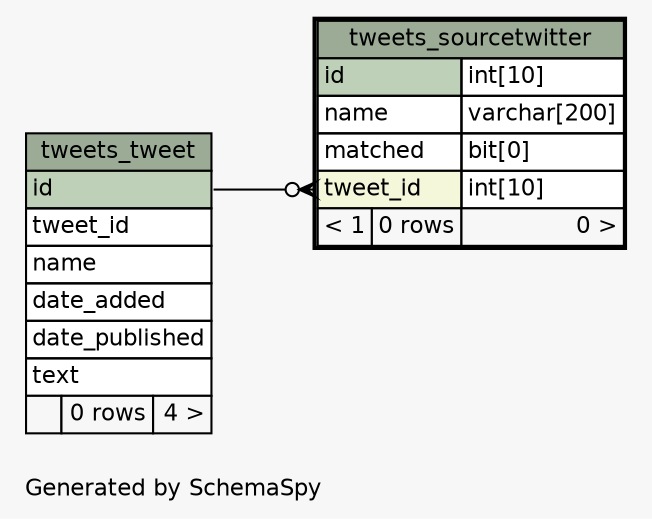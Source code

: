 // dot 2.38.0 on Linux 4.4.0-28-generic
// SchemaSpy rev 590
digraph "oneDegreeRelationshipsDiagram" {
  graph [
    rankdir="RL"
    bgcolor="#f7f7f7"
    label="\nGenerated by SchemaSpy"
    labeljust="l"
    nodesep="0.18"
    ranksep="0.46"
    fontname="Helvetica"
    fontsize="11"
  ];
  node [
    fontname="Helvetica"
    fontsize="11"
    shape="plaintext"
  ];
  edge [
    arrowsize="0.8"
  ];
  "tweets_sourcetwitter":"tweet_id":w -> "tweets_tweet":"id":e [arrowhead=none dir=back arrowtail=crowodot];
  "tweets_sourcetwitter" [
    label=<
    <TABLE BORDER="2" CELLBORDER="1" CELLSPACING="0" BGCOLOR="#ffffff">
      <TR><TD COLSPAN="3" BGCOLOR="#9bab96" ALIGN="CENTER">tweets_sourcetwitter</TD></TR>
      <TR><TD PORT="id" COLSPAN="2" BGCOLOR="#bed1b8" ALIGN="LEFT">id</TD><TD PORT="id.type" ALIGN="LEFT">int[10]</TD></TR>
      <TR><TD PORT="name" COLSPAN="2" ALIGN="LEFT">name</TD><TD PORT="name.type" ALIGN="LEFT">varchar[200]</TD></TR>
      <TR><TD PORT="matched" COLSPAN="2" ALIGN="LEFT">matched</TD><TD PORT="matched.type" ALIGN="LEFT">bit[0]</TD></TR>
      <TR><TD PORT="tweet_id" COLSPAN="2" BGCOLOR="#f4f7da" ALIGN="LEFT">tweet_id</TD><TD PORT="tweet_id.type" ALIGN="LEFT">int[10]</TD></TR>
      <TR><TD ALIGN="LEFT" BGCOLOR="#f7f7f7">&lt; 1</TD><TD ALIGN="RIGHT" BGCOLOR="#f7f7f7">0 rows</TD><TD ALIGN="RIGHT" BGCOLOR="#f7f7f7">0 &gt;</TD></TR>
    </TABLE>>
    URL="tweets_sourcetwitter.html"
    tooltip="tweets_sourcetwitter"
  ];
  "tweets_tweet" [
    label=<
    <TABLE BORDER="0" CELLBORDER="1" CELLSPACING="0" BGCOLOR="#ffffff">
      <TR><TD COLSPAN="3" BGCOLOR="#9bab96" ALIGN="CENTER">tweets_tweet</TD></TR>
      <TR><TD PORT="id" COLSPAN="3" BGCOLOR="#bed1b8" ALIGN="LEFT">id</TD></TR>
      <TR><TD PORT="tweet_id" COLSPAN="3" ALIGN="LEFT">tweet_id</TD></TR>
      <TR><TD PORT="name" COLSPAN="3" ALIGN="LEFT">name</TD></TR>
      <TR><TD PORT="date_added" COLSPAN="3" ALIGN="LEFT">date_added</TD></TR>
      <TR><TD PORT="date_published" COLSPAN="3" ALIGN="LEFT">date_published</TD></TR>
      <TR><TD PORT="text" COLSPAN="3" ALIGN="LEFT">text</TD></TR>
      <TR><TD ALIGN="LEFT" BGCOLOR="#f7f7f7">  </TD><TD ALIGN="RIGHT" BGCOLOR="#f7f7f7">0 rows</TD><TD ALIGN="RIGHT" BGCOLOR="#f7f7f7">4 &gt;</TD></TR>
    </TABLE>>
    URL="tweets_tweet.html"
    tooltip="tweets_tweet"
  ];
}
